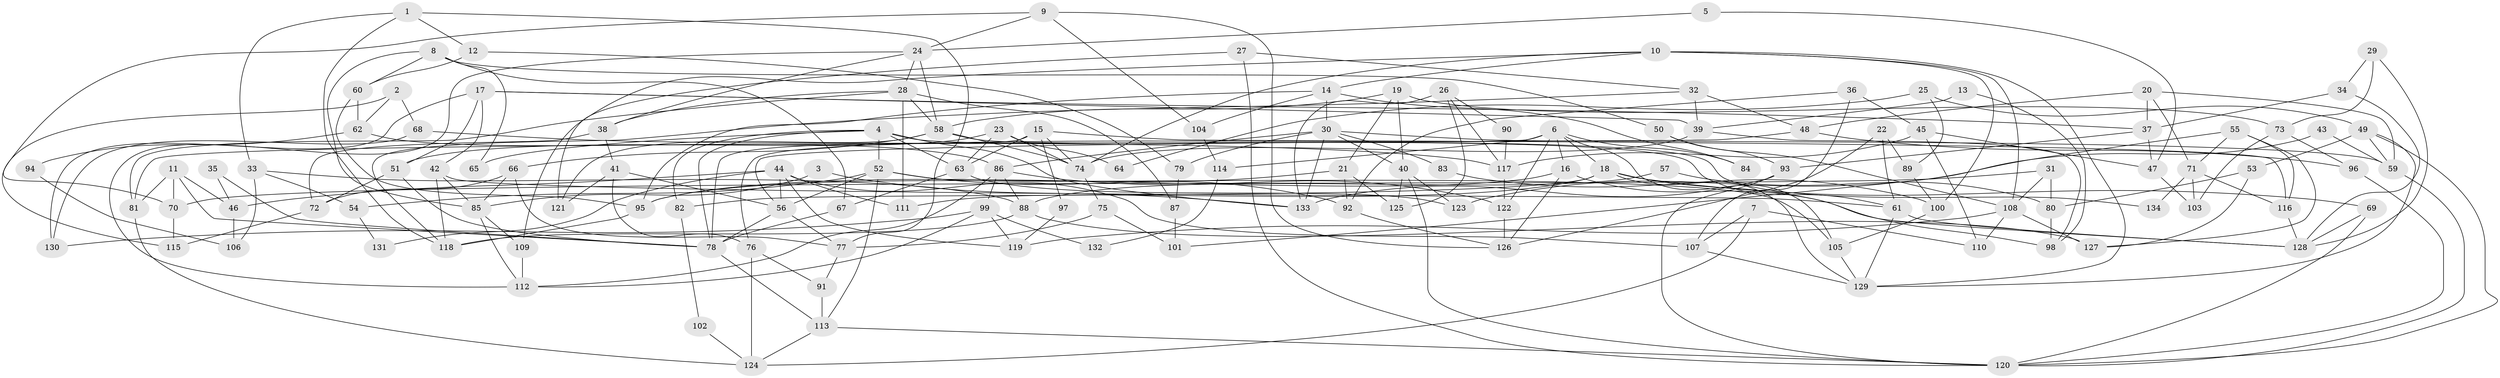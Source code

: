 // Generated by graph-tools (version 1.1) at 2025/02/03/09/25 03:02:01]
// undirected, 134 vertices, 268 edges
graph export_dot {
graph [start="1"]
  node [color=gray90,style=filled];
  1;
  2;
  3;
  4;
  5;
  6;
  7;
  8;
  9;
  10;
  11;
  12;
  13;
  14;
  15;
  16;
  17;
  18;
  19;
  20;
  21;
  22;
  23;
  24;
  25;
  26;
  27;
  28;
  29;
  30;
  31;
  32;
  33;
  34;
  35;
  36;
  37;
  38;
  39;
  40;
  41;
  42;
  43;
  44;
  45;
  46;
  47;
  48;
  49;
  50;
  51;
  52;
  53;
  54;
  55;
  56;
  57;
  58;
  59;
  60;
  61;
  62;
  63;
  64;
  65;
  66;
  67;
  68;
  69;
  70;
  71;
  72;
  73;
  74;
  75;
  76;
  77;
  78;
  79;
  80;
  81;
  82;
  83;
  84;
  85;
  86;
  87;
  88;
  89;
  90;
  91;
  92;
  93;
  94;
  95;
  96;
  97;
  98;
  99;
  100;
  101;
  102;
  103;
  104;
  105;
  106;
  107;
  108;
  109;
  110;
  111;
  112;
  113;
  114;
  115;
  116;
  117;
  118;
  119;
  120;
  121;
  122;
  123;
  124;
  125;
  126;
  127;
  128;
  129;
  130;
  131;
  132;
  133;
  134;
  1 -- 77;
  1 -- 118;
  1 -- 12;
  1 -- 33;
  2 -- 68;
  2 -- 115;
  2 -- 62;
  3 -- 133;
  3 -- 85;
  4 -- 61;
  4 -- 63;
  4 -- 52;
  4 -- 65;
  4 -- 78;
  4 -- 82;
  4 -- 133;
  5 -- 24;
  5 -- 47;
  6 -- 18;
  6 -- 122;
  6 -- 16;
  6 -- 76;
  6 -- 81;
  6 -- 84;
  6 -- 105;
  6 -- 114;
  7 -- 124;
  7 -- 107;
  7 -- 110;
  8 -- 50;
  8 -- 85;
  8 -- 60;
  8 -- 65;
  8 -- 67;
  9 -- 126;
  9 -- 70;
  9 -- 24;
  9 -- 104;
  10 -- 108;
  10 -- 109;
  10 -- 14;
  10 -- 74;
  10 -- 100;
  10 -- 129;
  11 -- 78;
  11 -- 81;
  11 -- 46;
  11 -- 70;
  12 -- 60;
  12 -- 79;
  13 -- 98;
  13 -- 39;
  14 -- 30;
  14 -- 84;
  14 -- 95;
  14 -- 104;
  15 -- 78;
  15 -- 74;
  15 -- 63;
  15 -- 97;
  15 -- 116;
  16 -- 128;
  16 -- 95;
  16 -- 126;
  17 -- 39;
  17 -- 51;
  17 -- 37;
  17 -- 42;
  17 -- 130;
  18 -- 69;
  18 -- 129;
  18 -- 82;
  18 -- 98;
  18 -- 111;
  19 -- 58;
  19 -- 40;
  19 -- 21;
  19 -- 73;
  20 -- 71;
  20 -- 59;
  20 -- 37;
  20 -- 48;
  21 -- 95;
  21 -- 92;
  21 -- 125;
  22 -- 61;
  22 -- 126;
  22 -- 89;
  23 -- 74;
  23 -- 63;
  23 -- 51;
  23 -- 64;
  24 -- 58;
  24 -- 28;
  24 -- 38;
  24 -- 112;
  25 -- 89;
  25 -- 49;
  25 -- 64;
  26 -- 133;
  26 -- 125;
  26 -- 90;
  26 -- 117;
  27 -- 121;
  27 -- 32;
  27 -- 120;
  28 -- 81;
  28 -- 38;
  28 -- 58;
  28 -- 87;
  28 -- 111;
  29 -- 73;
  29 -- 128;
  29 -- 34;
  30 -- 86;
  30 -- 133;
  30 -- 40;
  30 -- 59;
  30 -- 79;
  30 -- 83;
  31 -- 80;
  31 -- 108;
  31 -- 70;
  32 -- 118;
  32 -- 48;
  32 -- 39;
  33 -- 88;
  33 -- 54;
  33 -- 106;
  34 -- 37;
  34 -- 128;
  35 -- 46;
  35 -- 78;
  36 -- 92;
  36 -- 107;
  36 -- 45;
  37 -- 47;
  37 -- 93;
  38 -- 41;
  38 -- 72;
  39 -- 74;
  39 -- 98;
  40 -- 120;
  40 -- 123;
  40 -- 125;
  41 -- 56;
  41 -- 76;
  41 -- 121;
  42 -- 85;
  42 -- 61;
  42 -- 118;
  43 -- 59;
  43 -- 123;
  44 -- 111;
  44 -- 56;
  44 -- 46;
  44 -- 107;
  44 -- 119;
  44 -- 131;
  45 -- 117;
  45 -- 47;
  45 -- 110;
  46 -- 106;
  47 -- 103;
  48 -- 56;
  48 -- 96;
  49 -- 120;
  49 -- 129;
  49 -- 53;
  49 -- 59;
  50 -- 108;
  50 -- 93;
  51 -- 72;
  51 -- 78;
  52 -- 113;
  52 -- 54;
  52 -- 56;
  52 -- 92;
  52 -- 105;
  53 -- 127;
  53 -- 80;
  54 -- 131;
  55 -- 71;
  55 -- 116;
  55 -- 101;
  55 -- 127;
  56 -- 78;
  56 -- 77;
  57 -- 80;
  57 -- 88;
  58 -- 74;
  58 -- 66;
  58 -- 121;
  58 -- 134;
  59 -- 120;
  60 -- 95;
  60 -- 62;
  61 -- 129;
  61 -- 128;
  62 -- 86;
  62 -- 94;
  63 -- 67;
  63 -- 123;
  66 -- 77;
  66 -- 72;
  66 -- 85;
  67 -- 78;
  68 -- 130;
  68 -- 117;
  69 -- 120;
  69 -- 128;
  70 -- 115;
  71 -- 116;
  71 -- 103;
  71 -- 134;
  72 -- 115;
  73 -- 96;
  73 -- 103;
  74 -- 75;
  75 -- 101;
  75 -- 77;
  76 -- 91;
  76 -- 124;
  77 -- 91;
  78 -- 113;
  79 -- 87;
  80 -- 98;
  81 -- 124;
  82 -- 102;
  83 -- 100;
  85 -- 112;
  85 -- 109;
  86 -- 88;
  86 -- 99;
  86 -- 112;
  86 -- 122;
  87 -- 101;
  88 -- 118;
  88 -- 127;
  89 -- 100;
  90 -- 117;
  91 -- 113;
  92 -- 126;
  93 -- 120;
  93 -- 133;
  94 -- 106;
  95 -- 118;
  96 -- 120;
  97 -- 119;
  99 -- 112;
  99 -- 119;
  99 -- 130;
  99 -- 132;
  100 -- 105;
  102 -- 124;
  104 -- 114;
  105 -- 129;
  107 -- 129;
  108 -- 110;
  108 -- 119;
  108 -- 127;
  109 -- 112;
  113 -- 120;
  113 -- 124;
  114 -- 132;
  116 -- 128;
  117 -- 122;
  122 -- 126;
}

